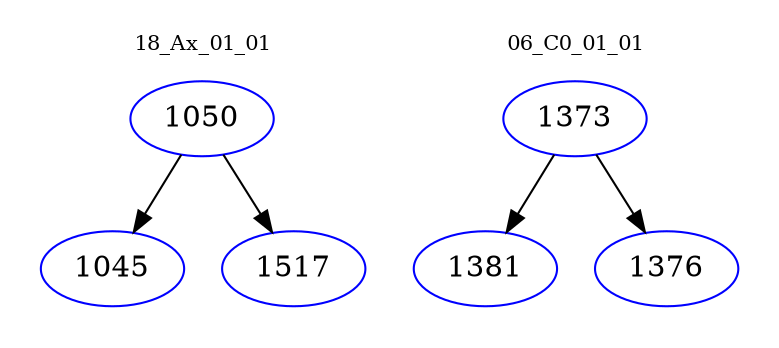 digraph{
subgraph cluster_0 {
color = white
label = "18_Ax_01_01";
fontsize=10;
T0_1050 [label="1050", color="blue"]
T0_1050 -> T0_1045 [color="black"]
T0_1045 [label="1045", color="blue"]
T0_1050 -> T0_1517 [color="black"]
T0_1517 [label="1517", color="blue"]
}
subgraph cluster_1 {
color = white
label = "06_C0_01_01";
fontsize=10;
T1_1373 [label="1373", color="blue"]
T1_1373 -> T1_1381 [color="black"]
T1_1381 [label="1381", color="blue"]
T1_1373 -> T1_1376 [color="black"]
T1_1376 [label="1376", color="blue"]
}
}
